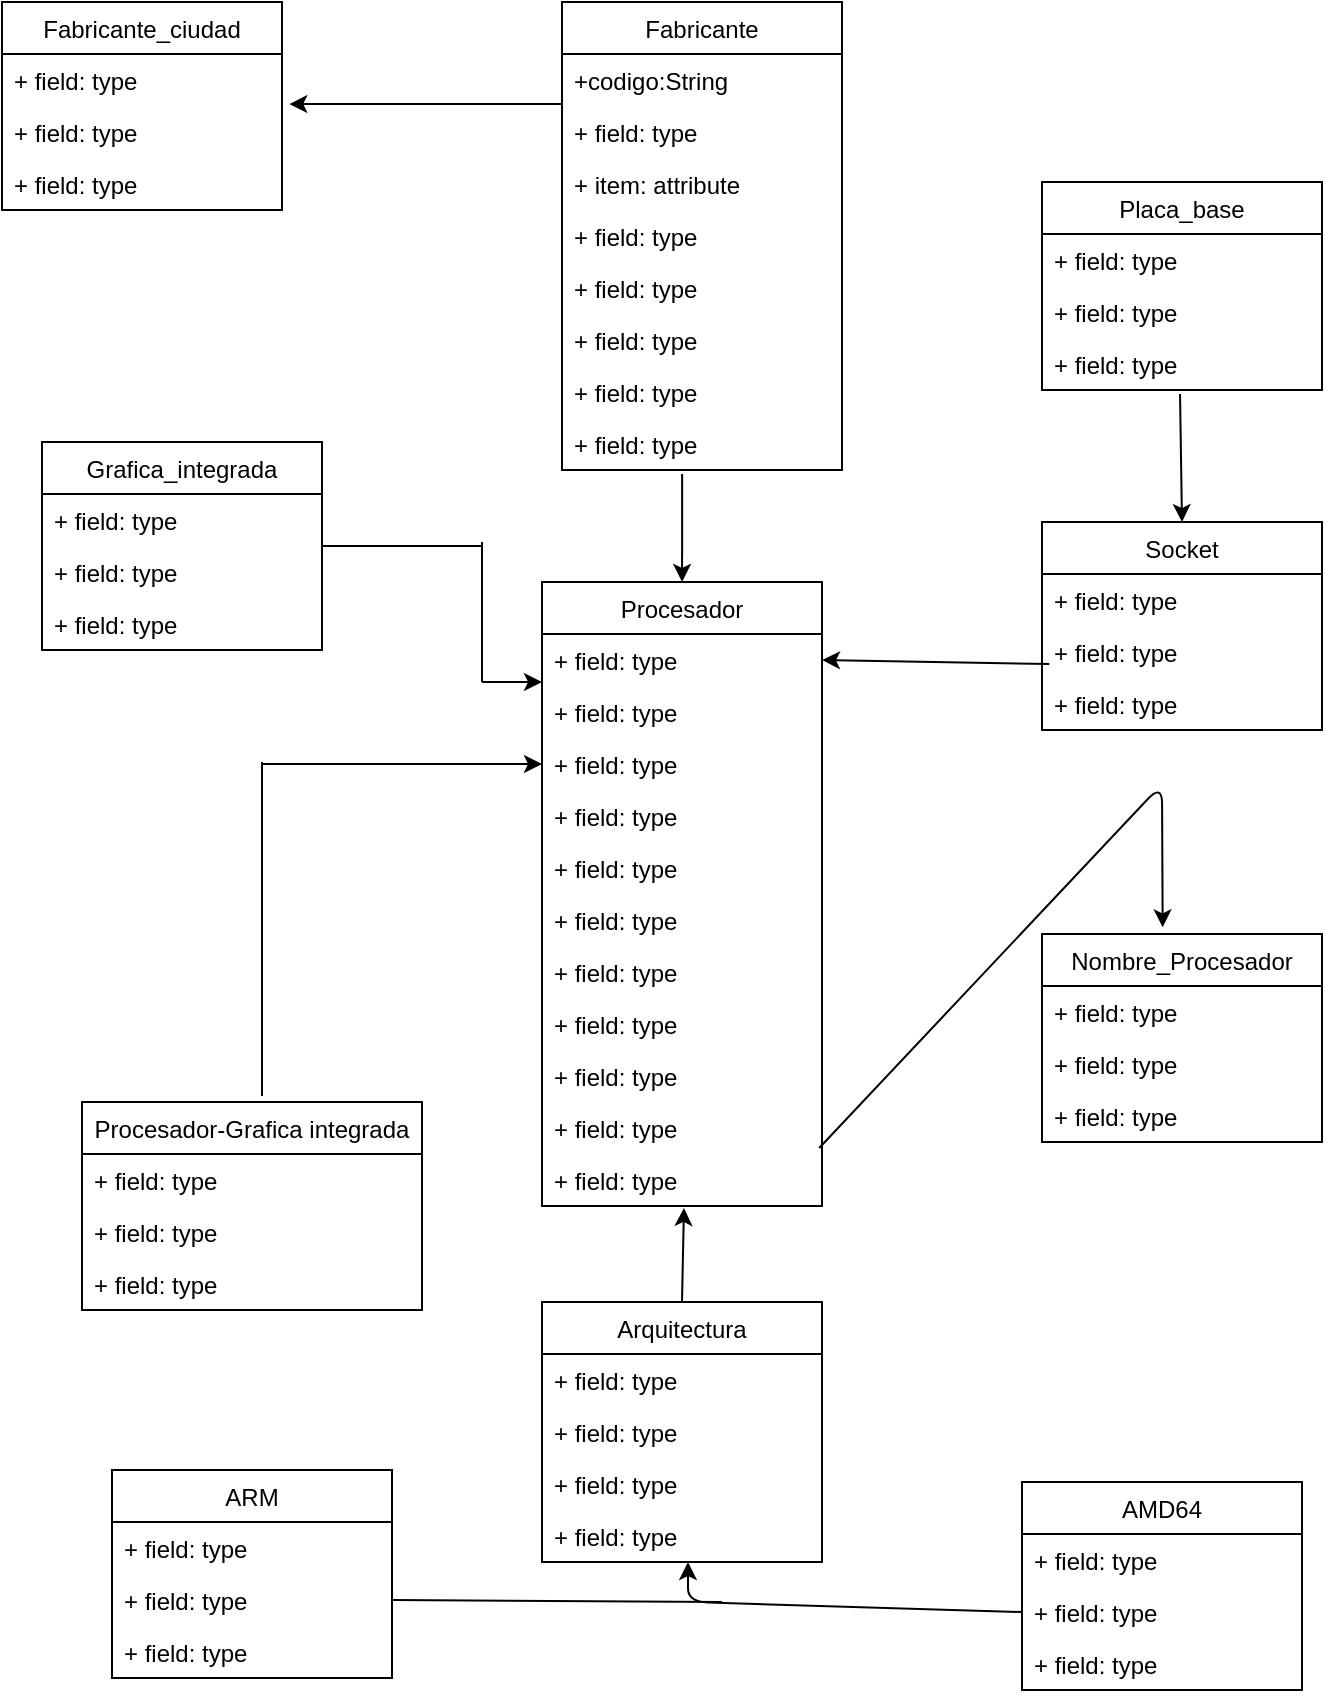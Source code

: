 <mxfile version="14.6.9" type="github"><diagram id="Jo9ByNf2ugeJMt076cNX" name="Page-1"><mxGraphModel dx="-1215" dy="1933" grid="1" gridSize="10" guides="1" tooltips="1" connect="1" arrows="1" fold="1" page="1" pageScale="1" pageWidth="827" pageHeight="1169" math="0" shadow="0"><root><mxCell id="0"/><mxCell id="1" parent="0"/><mxCell id="cg5Hh2ryvRLgDYor_wcG-4" value="Procesador" style="swimlane;fontStyle=0;childLayout=stackLayout;horizontal=1;startSize=26;fillColor=none;horizontalStack=0;resizeParent=1;resizeParentMax=0;resizeLast=0;collapsible=1;marginBottom=0;" vertex="1" parent="1"><mxGeometry x="1970" y="-800" width="140" height="312" as="geometry"/></mxCell><mxCell id="cg5Hh2ryvRLgDYor_wcG-5" value="+ field: type" style="text;strokeColor=none;fillColor=none;align=left;verticalAlign=top;spacingLeft=4;spacingRight=4;overflow=hidden;rotatable=0;points=[[0,0.5],[1,0.5]];portConstraint=eastwest;" vertex="1" parent="cg5Hh2ryvRLgDYor_wcG-4"><mxGeometry y="26" width="140" height="26" as="geometry"/></mxCell><mxCell id="cg5Hh2ryvRLgDYor_wcG-6" value="+ field: type" style="text;strokeColor=none;fillColor=none;align=left;verticalAlign=top;spacingLeft=4;spacingRight=4;overflow=hidden;rotatable=0;points=[[0,0.5],[1,0.5]];portConstraint=eastwest;" vertex="1" parent="cg5Hh2ryvRLgDYor_wcG-4"><mxGeometry y="52" width="140" height="26" as="geometry"/></mxCell><mxCell id="cg5Hh2ryvRLgDYor_wcG-40" value="+ field: type" style="text;strokeColor=none;fillColor=none;align=left;verticalAlign=top;spacingLeft=4;spacingRight=4;overflow=hidden;rotatable=0;points=[[0,0.5],[1,0.5]];portConstraint=eastwest;" vertex="1" parent="cg5Hh2ryvRLgDYor_wcG-4"><mxGeometry y="78" width="140" height="26" as="geometry"/></mxCell><mxCell id="cg5Hh2ryvRLgDYor_wcG-78" value="+ field: type" style="text;strokeColor=none;fillColor=none;align=left;verticalAlign=top;spacingLeft=4;spacingRight=4;overflow=hidden;rotatable=0;points=[[0,0.5],[1,0.5]];portConstraint=eastwest;" vertex="1" parent="cg5Hh2ryvRLgDYor_wcG-4"><mxGeometry y="104" width="140" height="26" as="geometry"/></mxCell><mxCell id="cg5Hh2ryvRLgDYor_wcG-81" value="+ field: type" style="text;strokeColor=none;fillColor=none;align=left;verticalAlign=top;spacingLeft=4;spacingRight=4;overflow=hidden;rotatable=0;points=[[0,0.5],[1,0.5]];portConstraint=eastwest;" vertex="1" parent="cg5Hh2ryvRLgDYor_wcG-4"><mxGeometry y="130" width="140" height="26" as="geometry"/></mxCell><mxCell id="cg5Hh2ryvRLgDYor_wcG-83" value="+ field: type" style="text;strokeColor=none;fillColor=none;align=left;verticalAlign=top;spacingLeft=4;spacingRight=4;overflow=hidden;rotatable=0;points=[[0,0.5],[1,0.5]];portConstraint=eastwest;" vertex="1" parent="cg5Hh2ryvRLgDYor_wcG-4"><mxGeometry y="156" width="140" height="26" as="geometry"/></mxCell><mxCell id="cg5Hh2ryvRLgDYor_wcG-84" value="+ field: type" style="text;strokeColor=none;fillColor=none;align=left;verticalAlign=top;spacingLeft=4;spacingRight=4;overflow=hidden;rotatable=0;points=[[0,0.5],[1,0.5]];portConstraint=eastwest;" vertex="1" parent="cg5Hh2ryvRLgDYor_wcG-4"><mxGeometry y="182" width="140" height="26" as="geometry"/></mxCell><mxCell id="cg5Hh2ryvRLgDYor_wcG-82" value="+ field: type" style="text;strokeColor=none;fillColor=none;align=left;verticalAlign=top;spacingLeft=4;spacingRight=4;overflow=hidden;rotatable=0;points=[[0,0.5],[1,0.5]];portConstraint=eastwest;" vertex="1" parent="cg5Hh2ryvRLgDYor_wcG-4"><mxGeometry y="208" width="140" height="26" as="geometry"/></mxCell><mxCell id="cg5Hh2ryvRLgDYor_wcG-80" value="+ field: type" style="text;strokeColor=none;fillColor=none;align=left;verticalAlign=top;spacingLeft=4;spacingRight=4;overflow=hidden;rotatable=0;points=[[0,0.5],[1,0.5]];portConstraint=eastwest;" vertex="1" parent="cg5Hh2ryvRLgDYor_wcG-4"><mxGeometry y="234" width="140" height="26" as="geometry"/></mxCell><mxCell id="cg5Hh2ryvRLgDYor_wcG-79" value="+ field: type" style="text;strokeColor=none;fillColor=none;align=left;verticalAlign=top;spacingLeft=4;spacingRight=4;overflow=hidden;rotatable=0;points=[[0,0.5],[1,0.5]];portConstraint=eastwest;" vertex="1" parent="cg5Hh2ryvRLgDYor_wcG-4"><mxGeometry y="260" width="140" height="26" as="geometry"/></mxCell><mxCell id="cg5Hh2ryvRLgDYor_wcG-7" value="+ field: type" style="text;strokeColor=none;fillColor=none;align=left;verticalAlign=top;spacingLeft=4;spacingRight=4;overflow=hidden;rotatable=0;points=[[0,0.5],[1,0.5]];portConstraint=eastwest;" vertex="1" parent="cg5Hh2ryvRLgDYor_wcG-4"><mxGeometry y="286" width="140" height="26" as="geometry"/></mxCell><mxCell id="cg5Hh2ryvRLgDYor_wcG-10" value="Fabricante" style="swimlane;fontStyle=0;childLayout=stackLayout;horizontal=1;startSize=26;fillColor=none;horizontalStack=0;resizeParent=1;resizeParentMax=0;resizeLast=0;collapsible=1;marginBottom=0;" vertex="1" parent="1"><mxGeometry x="1980" y="-1090" width="140" height="234" as="geometry"/></mxCell><mxCell id="cg5Hh2ryvRLgDYor_wcG-11" value="+codigo:String" style="text;strokeColor=none;fillColor=none;align=left;verticalAlign=top;spacingLeft=4;spacingRight=4;overflow=hidden;rotatable=0;points=[[0,0.5],[1,0.5]];portConstraint=eastwest;" vertex="1" parent="cg5Hh2ryvRLgDYor_wcG-10"><mxGeometry y="26" width="140" height="26" as="geometry"/></mxCell><mxCell id="cg5Hh2ryvRLgDYor_wcG-12" value="+ field: type" style="text;strokeColor=none;fillColor=none;align=left;verticalAlign=top;spacingLeft=4;spacingRight=4;overflow=hidden;rotatable=0;points=[[0,0.5],[1,0.5]];portConstraint=eastwest;" vertex="1" parent="cg5Hh2ryvRLgDYor_wcG-10"><mxGeometry y="52" width="140" height="26" as="geometry"/></mxCell><mxCell id="cg5Hh2ryvRLgDYor_wcG-73" value="+ item: attribute" style="text;strokeColor=none;fillColor=none;align=left;verticalAlign=top;spacingLeft=4;spacingRight=4;overflow=hidden;rotatable=0;points=[[0,0.5],[1,0.5]];portConstraint=eastwest;" vertex="1" parent="cg5Hh2ryvRLgDYor_wcG-10"><mxGeometry y="78" width="140" height="26" as="geometry"/></mxCell><mxCell id="cg5Hh2ryvRLgDYor_wcG-74" value="+ field: type" style="text;strokeColor=none;fillColor=none;align=left;verticalAlign=top;spacingLeft=4;spacingRight=4;overflow=hidden;rotatable=0;points=[[0,0.5],[1,0.5]];portConstraint=eastwest;" vertex="1" parent="cg5Hh2ryvRLgDYor_wcG-10"><mxGeometry y="104" width="140" height="26" as="geometry"/></mxCell><mxCell id="cg5Hh2ryvRLgDYor_wcG-76" value="+ field: type" style="text;strokeColor=none;fillColor=none;align=left;verticalAlign=top;spacingLeft=4;spacingRight=4;overflow=hidden;rotatable=0;points=[[0,0.5],[1,0.5]];portConstraint=eastwest;" vertex="1" parent="cg5Hh2ryvRLgDYor_wcG-10"><mxGeometry y="130" width="140" height="26" as="geometry"/></mxCell><mxCell id="cg5Hh2ryvRLgDYor_wcG-77" value="+ field: type" style="text;strokeColor=none;fillColor=none;align=left;verticalAlign=top;spacingLeft=4;spacingRight=4;overflow=hidden;rotatable=0;points=[[0,0.5],[1,0.5]];portConstraint=eastwest;" vertex="1" parent="cg5Hh2ryvRLgDYor_wcG-10"><mxGeometry y="156" width="140" height="26" as="geometry"/></mxCell><mxCell id="cg5Hh2ryvRLgDYor_wcG-75" value="+ field: type" style="text;strokeColor=none;fillColor=none;align=left;verticalAlign=top;spacingLeft=4;spacingRight=4;overflow=hidden;rotatable=0;points=[[0,0.5],[1,0.5]];portConstraint=eastwest;" vertex="1" parent="cg5Hh2ryvRLgDYor_wcG-10"><mxGeometry y="182" width="140" height="26" as="geometry"/></mxCell><mxCell id="cg5Hh2ryvRLgDYor_wcG-13" value="+ field: type" style="text;strokeColor=none;fillColor=none;align=left;verticalAlign=top;spacingLeft=4;spacingRight=4;overflow=hidden;rotatable=0;points=[[0,0.5],[1,0.5]];portConstraint=eastwest;" vertex="1" parent="cg5Hh2ryvRLgDYor_wcG-10"><mxGeometry y="208" width="140" height="26" as="geometry"/></mxCell><mxCell id="cg5Hh2ryvRLgDYor_wcG-14" value="Socket" style="swimlane;fontStyle=0;childLayout=stackLayout;horizontal=1;startSize=26;fillColor=none;horizontalStack=0;resizeParent=1;resizeParentMax=0;resizeLast=0;collapsible=1;marginBottom=0;" vertex="1" parent="1"><mxGeometry x="2220" y="-830" width="140" height="104" as="geometry"/></mxCell><mxCell id="cg5Hh2ryvRLgDYor_wcG-15" value="+ field: type" style="text;strokeColor=none;fillColor=none;align=left;verticalAlign=top;spacingLeft=4;spacingRight=4;overflow=hidden;rotatable=0;points=[[0,0.5],[1,0.5]];portConstraint=eastwest;" vertex="1" parent="cg5Hh2ryvRLgDYor_wcG-14"><mxGeometry y="26" width="140" height="26" as="geometry"/></mxCell><mxCell id="cg5Hh2ryvRLgDYor_wcG-16" value="+ field: type" style="text;strokeColor=none;fillColor=none;align=left;verticalAlign=top;spacingLeft=4;spacingRight=4;overflow=hidden;rotatable=0;points=[[0,0.5],[1,0.5]];portConstraint=eastwest;" vertex="1" parent="cg5Hh2ryvRLgDYor_wcG-14"><mxGeometry y="52" width="140" height="26" as="geometry"/></mxCell><mxCell id="cg5Hh2ryvRLgDYor_wcG-17" value="+ field: type" style="text;strokeColor=none;fillColor=none;align=left;verticalAlign=top;spacingLeft=4;spacingRight=4;overflow=hidden;rotatable=0;points=[[0,0.5],[1,0.5]];portConstraint=eastwest;" vertex="1" parent="cg5Hh2ryvRLgDYor_wcG-14"><mxGeometry y="78" width="140" height="26" as="geometry"/></mxCell><mxCell id="cg5Hh2ryvRLgDYor_wcG-18" value="Placa_base" style="swimlane;fontStyle=0;childLayout=stackLayout;horizontal=1;startSize=26;fillColor=none;horizontalStack=0;resizeParent=1;resizeParentMax=0;resizeLast=0;collapsible=1;marginBottom=0;" vertex="1" parent="1"><mxGeometry x="2220" y="-1000" width="140" height="104" as="geometry"/></mxCell><mxCell id="cg5Hh2ryvRLgDYor_wcG-19" value="+ field: type" style="text;strokeColor=none;fillColor=none;align=left;verticalAlign=top;spacingLeft=4;spacingRight=4;overflow=hidden;rotatable=0;points=[[0,0.5],[1,0.5]];portConstraint=eastwest;" vertex="1" parent="cg5Hh2ryvRLgDYor_wcG-18"><mxGeometry y="26" width="140" height="26" as="geometry"/></mxCell><mxCell id="cg5Hh2ryvRLgDYor_wcG-20" value="+ field: type" style="text;strokeColor=none;fillColor=none;align=left;verticalAlign=top;spacingLeft=4;spacingRight=4;overflow=hidden;rotatable=0;points=[[0,0.5],[1,0.5]];portConstraint=eastwest;" vertex="1" parent="cg5Hh2ryvRLgDYor_wcG-18"><mxGeometry y="52" width="140" height="26" as="geometry"/></mxCell><mxCell id="cg5Hh2ryvRLgDYor_wcG-21" value="+ field: type" style="text;strokeColor=none;fillColor=none;align=left;verticalAlign=top;spacingLeft=4;spacingRight=4;overflow=hidden;rotatable=0;points=[[0,0.5],[1,0.5]];portConstraint=eastwest;" vertex="1" parent="cg5Hh2ryvRLgDYor_wcG-18"><mxGeometry y="78" width="140" height="26" as="geometry"/></mxCell><mxCell id="cg5Hh2ryvRLgDYor_wcG-22" value="Arquitectura" style="swimlane;fontStyle=0;childLayout=stackLayout;horizontal=1;startSize=26;fillColor=none;horizontalStack=0;resizeParent=1;resizeParentMax=0;resizeLast=0;collapsible=1;marginBottom=0;" vertex="1" parent="1"><mxGeometry x="1970" y="-440" width="140" height="130" as="geometry"/></mxCell><mxCell id="cg5Hh2ryvRLgDYor_wcG-85" value="+ field: type" style="text;strokeColor=none;fillColor=none;align=left;verticalAlign=top;spacingLeft=4;spacingRight=4;overflow=hidden;rotatable=0;points=[[0,0.5],[1,0.5]];portConstraint=eastwest;" vertex="1" parent="cg5Hh2ryvRLgDYor_wcG-22"><mxGeometry y="26" width="140" height="26" as="geometry"/></mxCell><mxCell id="cg5Hh2ryvRLgDYor_wcG-23" value="+ field: type" style="text;strokeColor=none;fillColor=none;align=left;verticalAlign=top;spacingLeft=4;spacingRight=4;overflow=hidden;rotatable=0;points=[[0,0.5],[1,0.5]];portConstraint=eastwest;" vertex="1" parent="cg5Hh2ryvRLgDYor_wcG-22"><mxGeometry y="52" width="140" height="26" as="geometry"/></mxCell><mxCell id="cg5Hh2ryvRLgDYor_wcG-24" value="+ field: type" style="text;strokeColor=none;fillColor=none;align=left;verticalAlign=top;spacingLeft=4;spacingRight=4;overflow=hidden;rotatable=0;points=[[0,0.5],[1,0.5]];portConstraint=eastwest;" vertex="1" parent="cg5Hh2ryvRLgDYor_wcG-22"><mxGeometry y="78" width="140" height="26" as="geometry"/></mxCell><mxCell id="cg5Hh2ryvRLgDYor_wcG-25" value="+ field: type" style="text;strokeColor=none;fillColor=none;align=left;verticalAlign=top;spacingLeft=4;spacingRight=4;overflow=hidden;rotatable=0;points=[[0,0.5],[1,0.5]];portConstraint=eastwest;" vertex="1" parent="cg5Hh2ryvRLgDYor_wcG-22"><mxGeometry y="104" width="140" height="26" as="geometry"/></mxCell><mxCell id="cg5Hh2ryvRLgDYor_wcG-26" value="Procesador-Grafica integrada" style="swimlane;fontStyle=0;childLayout=stackLayout;horizontal=1;startSize=26;fillColor=none;horizontalStack=0;resizeParent=1;resizeParentMax=0;resizeLast=0;collapsible=1;marginBottom=0;" vertex="1" parent="1"><mxGeometry x="1740" y="-540" width="170" height="104" as="geometry"/></mxCell><mxCell id="cg5Hh2ryvRLgDYor_wcG-27" value="+ field: type" style="text;strokeColor=none;fillColor=none;align=left;verticalAlign=top;spacingLeft=4;spacingRight=4;overflow=hidden;rotatable=0;points=[[0,0.5],[1,0.5]];portConstraint=eastwest;" vertex="1" parent="cg5Hh2ryvRLgDYor_wcG-26"><mxGeometry y="26" width="170" height="26" as="geometry"/></mxCell><mxCell id="cg5Hh2ryvRLgDYor_wcG-28" value="+ field: type" style="text;strokeColor=none;fillColor=none;align=left;verticalAlign=top;spacingLeft=4;spacingRight=4;overflow=hidden;rotatable=0;points=[[0,0.5],[1,0.5]];portConstraint=eastwest;" vertex="1" parent="cg5Hh2ryvRLgDYor_wcG-26"><mxGeometry y="52" width="170" height="26" as="geometry"/></mxCell><mxCell id="cg5Hh2ryvRLgDYor_wcG-29" value="+ field: type" style="text;strokeColor=none;fillColor=none;align=left;verticalAlign=top;spacingLeft=4;spacingRight=4;overflow=hidden;rotatable=0;points=[[0,0.5],[1,0.5]];portConstraint=eastwest;" vertex="1" parent="cg5Hh2ryvRLgDYor_wcG-26"><mxGeometry y="78" width="170" height="26" as="geometry"/></mxCell><mxCell id="cg5Hh2ryvRLgDYor_wcG-30" value="Grafica_integrada" style="swimlane;fontStyle=0;childLayout=stackLayout;horizontal=1;startSize=26;fillColor=none;horizontalStack=0;resizeParent=1;resizeParentMax=0;resizeLast=0;collapsible=1;marginBottom=0;" vertex="1" parent="1"><mxGeometry x="1720" y="-870" width="140" height="104" as="geometry"/></mxCell><mxCell id="cg5Hh2ryvRLgDYor_wcG-31" value="+ field: type" style="text;strokeColor=none;fillColor=none;align=left;verticalAlign=top;spacingLeft=4;spacingRight=4;overflow=hidden;rotatable=0;points=[[0,0.5],[1,0.5]];portConstraint=eastwest;" vertex="1" parent="cg5Hh2ryvRLgDYor_wcG-30"><mxGeometry y="26" width="140" height="26" as="geometry"/></mxCell><mxCell id="cg5Hh2ryvRLgDYor_wcG-32" value="+ field: type" style="text;strokeColor=none;fillColor=none;align=left;verticalAlign=top;spacingLeft=4;spacingRight=4;overflow=hidden;rotatable=0;points=[[0,0.5],[1,0.5]];portConstraint=eastwest;" vertex="1" parent="cg5Hh2ryvRLgDYor_wcG-30"><mxGeometry y="52" width="140" height="26" as="geometry"/></mxCell><mxCell id="cg5Hh2ryvRLgDYor_wcG-33" value="+ field: type" style="text;strokeColor=none;fillColor=none;align=left;verticalAlign=top;spacingLeft=4;spacingRight=4;overflow=hidden;rotatable=0;points=[[0,0.5],[1,0.5]];portConstraint=eastwest;" vertex="1" parent="cg5Hh2ryvRLgDYor_wcG-30"><mxGeometry y="78" width="140" height="26" as="geometry"/></mxCell><mxCell id="cg5Hh2ryvRLgDYor_wcG-36" value="" style="endArrow=none;html=1;shadow=0;exitX=1;exitY=0.5;exitDx=0;exitDy=0;" edge="1" parent="1" source="cg5Hh2ryvRLgDYor_wcG-30"><mxGeometry width="50" height="50" relative="1" as="geometry"><mxPoint x="1880" y="-780" as="sourcePoint"/><mxPoint x="1940" y="-818" as="targetPoint"/></mxGeometry></mxCell><mxCell id="cg5Hh2ryvRLgDYor_wcG-38" value="" style="endArrow=none;html=1;shadow=0;" edge="1" parent="1"><mxGeometry width="50" height="50" relative="1" as="geometry"><mxPoint x="1940" y="-750" as="sourcePoint"/><mxPoint x="1940" y="-820" as="targetPoint"/></mxGeometry></mxCell><mxCell id="cg5Hh2ryvRLgDYor_wcG-39" value="" style="endArrow=classic;html=1;shadow=0;" edge="1" parent="1"><mxGeometry width="50" height="50" relative="1" as="geometry"><mxPoint x="1940" y="-750" as="sourcePoint"/><mxPoint x="1970" y="-750" as="targetPoint"/></mxGeometry></mxCell><mxCell id="cg5Hh2ryvRLgDYor_wcG-41" value="" style="endArrow=none;html=1;shadow=0;" edge="1" parent="1"><mxGeometry width="50" height="50" relative="1" as="geometry"><mxPoint x="1830" y="-543" as="sourcePoint"/><mxPoint x="1830" y="-710" as="targetPoint"/></mxGeometry></mxCell><mxCell id="cg5Hh2ryvRLgDYor_wcG-42" value="" style="endArrow=classic;html=1;shadow=0;entryX=0;entryY=0.5;entryDx=0;entryDy=0;" edge="1" parent="1" target="cg5Hh2ryvRLgDYor_wcG-40"><mxGeometry width="50" height="50" relative="1" as="geometry"><mxPoint x="1830" y="-709" as="sourcePoint"/><mxPoint x="1930" y="-720" as="targetPoint"/></mxGeometry></mxCell><mxCell id="cg5Hh2ryvRLgDYor_wcG-43" value="" style="endArrow=classic;html=1;shadow=0;entryX=0.507;entryY=1.038;entryDx=0;entryDy=0;entryPerimeter=0;exitX=0.5;exitY=0;exitDx=0;exitDy=0;" edge="1" parent="1" source="cg5Hh2ryvRLgDYor_wcG-22" target="cg5Hh2ryvRLgDYor_wcG-7"><mxGeometry width="50" height="50" relative="1" as="geometry"><mxPoint x="2020" y="-600" as="sourcePoint"/><mxPoint x="2070" y="-650" as="targetPoint"/></mxGeometry></mxCell><mxCell id="cg5Hh2ryvRLgDYor_wcG-44" value="" style="endArrow=classic;html=1;shadow=0;exitX=0.026;exitY=-0.269;exitDx=0;exitDy=0;entryX=1;entryY=0.5;entryDx=0;entryDy=0;exitPerimeter=0;" edge="1" parent="1" source="cg5Hh2ryvRLgDYor_wcG-17" target="cg5Hh2ryvRLgDYor_wcG-5"><mxGeometry width="50" height="50" relative="1" as="geometry"><mxPoint x="2140" y="-720" as="sourcePoint"/><mxPoint x="2190" y="-770" as="targetPoint"/></mxGeometry></mxCell><mxCell id="cg5Hh2ryvRLgDYor_wcG-45" value="" style="endArrow=classic;html=1;shadow=0;exitX=0.493;exitY=1.077;exitDx=0;exitDy=0;exitPerimeter=0;entryX=0.5;entryY=0;entryDx=0;entryDy=0;" edge="1" parent="1" source="cg5Hh2ryvRLgDYor_wcG-21" target="cg5Hh2ryvRLgDYor_wcG-14"><mxGeometry width="50" height="50" relative="1" as="geometry"><mxPoint x="2280" y="-820" as="sourcePoint"/><mxPoint x="2330" y="-870" as="targetPoint"/></mxGeometry></mxCell><mxCell id="cg5Hh2ryvRLgDYor_wcG-46" value="" style="endArrow=classic;html=1;shadow=0;exitX=0.429;exitY=1.077;exitDx=0;exitDy=0;exitPerimeter=0;" edge="1" parent="1" source="cg5Hh2ryvRLgDYor_wcG-13" target="cg5Hh2ryvRLgDYor_wcG-4"><mxGeometry width="50" height="50" relative="1" as="geometry"><mxPoint x="2040" y="-880" as="sourcePoint"/><mxPoint x="2090" y="-930" as="targetPoint"/></mxGeometry></mxCell><mxCell id="cg5Hh2ryvRLgDYor_wcG-48" value="AMD64" style="swimlane;fontStyle=0;childLayout=stackLayout;horizontal=1;startSize=26;fillColor=none;horizontalStack=0;resizeParent=1;resizeParentMax=0;resizeLast=0;collapsible=1;marginBottom=0;" vertex="1" parent="1"><mxGeometry x="2210" y="-350" width="140" height="104" as="geometry"/></mxCell><mxCell id="cg5Hh2ryvRLgDYor_wcG-49" value="+ field: type" style="text;strokeColor=none;fillColor=none;align=left;verticalAlign=top;spacingLeft=4;spacingRight=4;overflow=hidden;rotatable=0;points=[[0,0.5],[1,0.5]];portConstraint=eastwest;" vertex="1" parent="cg5Hh2ryvRLgDYor_wcG-48"><mxGeometry y="26" width="140" height="26" as="geometry"/></mxCell><mxCell id="cg5Hh2ryvRLgDYor_wcG-50" value="+ field: type" style="text;strokeColor=none;fillColor=none;align=left;verticalAlign=top;spacingLeft=4;spacingRight=4;overflow=hidden;rotatable=0;points=[[0,0.5],[1,0.5]];portConstraint=eastwest;" vertex="1" parent="cg5Hh2ryvRLgDYor_wcG-48"><mxGeometry y="52" width="140" height="26" as="geometry"/></mxCell><mxCell id="cg5Hh2ryvRLgDYor_wcG-51" value="+ field: type" style="text;strokeColor=none;fillColor=none;align=left;verticalAlign=top;spacingLeft=4;spacingRight=4;overflow=hidden;rotatable=0;points=[[0,0.5],[1,0.5]];portConstraint=eastwest;" vertex="1" parent="cg5Hh2ryvRLgDYor_wcG-48"><mxGeometry y="78" width="140" height="26" as="geometry"/></mxCell><mxCell id="cg5Hh2ryvRLgDYor_wcG-54" value="ARM" style="swimlane;fontStyle=0;childLayout=stackLayout;horizontal=1;startSize=26;fillColor=none;horizontalStack=0;resizeParent=1;resizeParentMax=0;resizeLast=0;collapsible=1;marginBottom=0;" vertex="1" parent="1"><mxGeometry x="1755" y="-356" width="140" height="104" as="geometry"/></mxCell><mxCell id="cg5Hh2ryvRLgDYor_wcG-55" value="+ field: type" style="text;strokeColor=none;fillColor=none;align=left;verticalAlign=top;spacingLeft=4;spacingRight=4;overflow=hidden;rotatable=0;points=[[0,0.5],[1,0.5]];portConstraint=eastwest;" vertex="1" parent="cg5Hh2ryvRLgDYor_wcG-54"><mxGeometry y="26" width="140" height="26" as="geometry"/></mxCell><mxCell id="cg5Hh2ryvRLgDYor_wcG-56" value="+ field: type" style="text;strokeColor=none;fillColor=none;align=left;verticalAlign=top;spacingLeft=4;spacingRight=4;overflow=hidden;rotatable=0;points=[[0,0.5],[1,0.5]];portConstraint=eastwest;" vertex="1" parent="cg5Hh2ryvRLgDYor_wcG-54"><mxGeometry y="52" width="140" height="26" as="geometry"/></mxCell><mxCell id="cg5Hh2ryvRLgDYor_wcG-57" value="+ field: type" style="text;strokeColor=none;fillColor=none;align=left;verticalAlign=top;spacingLeft=4;spacingRight=4;overflow=hidden;rotatable=0;points=[[0,0.5],[1,0.5]];portConstraint=eastwest;" vertex="1" parent="cg5Hh2ryvRLgDYor_wcG-54"><mxGeometry y="78" width="140" height="26" as="geometry"/></mxCell><mxCell id="cg5Hh2ryvRLgDYor_wcG-59" value="" style="endArrow=classic;html=1;shadow=0;exitX=0;exitY=0.5;exitDx=0;exitDy=0;" edge="1" parent="1" source="cg5Hh2ryvRLgDYor_wcG-50"><mxGeometry width="50" height="50" relative="1" as="geometry"><mxPoint x="2040" y="-260" as="sourcePoint"/><mxPoint x="2043" y="-310" as="targetPoint"/><Array as="points"><mxPoint x="2043" y="-290"/></Array></mxGeometry></mxCell><mxCell id="cg5Hh2ryvRLgDYor_wcG-62" value="" style="endArrow=none;html=1;shadow=0;exitX=1;exitY=0.5;exitDx=0;exitDy=0;" edge="1" parent="1" source="cg5Hh2ryvRLgDYor_wcG-56"><mxGeometry width="50" height="50" relative="1" as="geometry"><mxPoint x="1990" y="-230" as="sourcePoint"/><mxPoint x="2060" y="-290" as="targetPoint"/></mxGeometry></mxCell><mxCell id="cg5Hh2ryvRLgDYor_wcG-63" value="Nombre_Procesador" style="swimlane;fontStyle=0;childLayout=stackLayout;horizontal=1;startSize=26;fillColor=none;horizontalStack=0;resizeParent=1;resizeParentMax=0;resizeLast=0;collapsible=1;marginBottom=0;" vertex="1" parent="1"><mxGeometry x="2220" y="-624" width="140" height="104" as="geometry"/></mxCell><mxCell id="cg5Hh2ryvRLgDYor_wcG-64" value="+ field: type" style="text;strokeColor=none;fillColor=none;align=left;verticalAlign=top;spacingLeft=4;spacingRight=4;overflow=hidden;rotatable=0;points=[[0,0.5],[1,0.5]];portConstraint=eastwest;" vertex="1" parent="cg5Hh2ryvRLgDYor_wcG-63"><mxGeometry y="26" width="140" height="26" as="geometry"/></mxCell><mxCell id="cg5Hh2ryvRLgDYor_wcG-65" value="+ field: type" style="text;strokeColor=none;fillColor=none;align=left;verticalAlign=top;spacingLeft=4;spacingRight=4;overflow=hidden;rotatable=0;points=[[0,0.5],[1,0.5]];portConstraint=eastwest;" vertex="1" parent="cg5Hh2ryvRLgDYor_wcG-63"><mxGeometry y="52" width="140" height="26" as="geometry"/></mxCell><mxCell id="cg5Hh2ryvRLgDYor_wcG-66" value="+ field: type" style="text;strokeColor=none;fillColor=none;align=left;verticalAlign=top;spacingLeft=4;spacingRight=4;overflow=hidden;rotatable=0;points=[[0,0.5],[1,0.5]];portConstraint=eastwest;" vertex="1" parent="cg5Hh2ryvRLgDYor_wcG-63"><mxGeometry y="78" width="140" height="26" as="geometry"/></mxCell><mxCell id="cg5Hh2ryvRLgDYor_wcG-67" value="" style="endArrow=classic;html=1;shadow=0;exitX=0.99;exitY=-0.115;exitDx=0;exitDy=0;exitPerimeter=0;entryX=0.431;entryY=-0.032;entryDx=0;entryDy=0;entryPerimeter=0;" edge="1" parent="1" source="cg5Hh2ryvRLgDYor_wcG-7" target="cg5Hh2ryvRLgDYor_wcG-63"><mxGeometry width="50" height="50" relative="1" as="geometry"><mxPoint x="2130" y="-600" as="sourcePoint"/><mxPoint x="2210" y="-683" as="targetPoint"/><Array as="points"><mxPoint x="2280" y="-699"/></Array></mxGeometry></mxCell><mxCell id="cg5Hh2ryvRLgDYor_wcG-68" value="Fabricante_ciudad" style="swimlane;fontStyle=0;childLayout=stackLayout;horizontal=1;startSize=26;fillColor=none;horizontalStack=0;resizeParent=1;resizeParentMax=0;resizeLast=0;collapsible=1;marginBottom=0;" vertex="1" parent="1"><mxGeometry x="1700" y="-1090" width="140" height="104" as="geometry"/></mxCell><mxCell id="cg5Hh2ryvRLgDYor_wcG-69" value="+ field: type" style="text;strokeColor=none;fillColor=none;align=left;verticalAlign=top;spacingLeft=4;spacingRight=4;overflow=hidden;rotatable=0;points=[[0,0.5],[1,0.5]];portConstraint=eastwest;" vertex="1" parent="cg5Hh2ryvRLgDYor_wcG-68"><mxGeometry y="26" width="140" height="26" as="geometry"/></mxCell><mxCell id="cg5Hh2ryvRLgDYor_wcG-70" value="+ field: type" style="text;strokeColor=none;fillColor=none;align=left;verticalAlign=top;spacingLeft=4;spacingRight=4;overflow=hidden;rotatable=0;points=[[0,0.5],[1,0.5]];portConstraint=eastwest;" vertex="1" parent="cg5Hh2ryvRLgDYor_wcG-68"><mxGeometry y="52" width="140" height="26" as="geometry"/></mxCell><mxCell id="cg5Hh2ryvRLgDYor_wcG-71" value="+ field: type" style="text;strokeColor=none;fillColor=none;align=left;verticalAlign=top;spacingLeft=4;spacingRight=4;overflow=hidden;rotatable=0;points=[[0,0.5],[1,0.5]];portConstraint=eastwest;" vertex="1" parent="cg5Hh2ryvRLgDYor_wcG-68"><mxGeometry y="78" width="140" height="26" as="geometry"/></mxCell><mxCell id="cg5Hh2ryvRLgDYor_wcG-72" value="" style="endArrow=classic;html=1;shadow=0;exitX=0.002;exitY=0.962;exitDx=0;exitDy=0;entryX=1.026;entryY=-0.038;entryDx=0;entryDy=0;entryPerimeter=0;exitPerimeter=0;" edge="1" parent="1" source="cg5Hh2ryvRLgDYor_wcG-11" target="cg5Hh2ryvRLgDYor_wcG-70"><mxGeometry width="50" height="50" relative="1" as="geometry"><mxPoint x="1930" y="-1010" as="sourcePoint"/><mxPoint x="1980" y="-1060" as="targetPoint"/></mxGeometry></mxCell></root></mxGraphModel></diagram></mxfile>